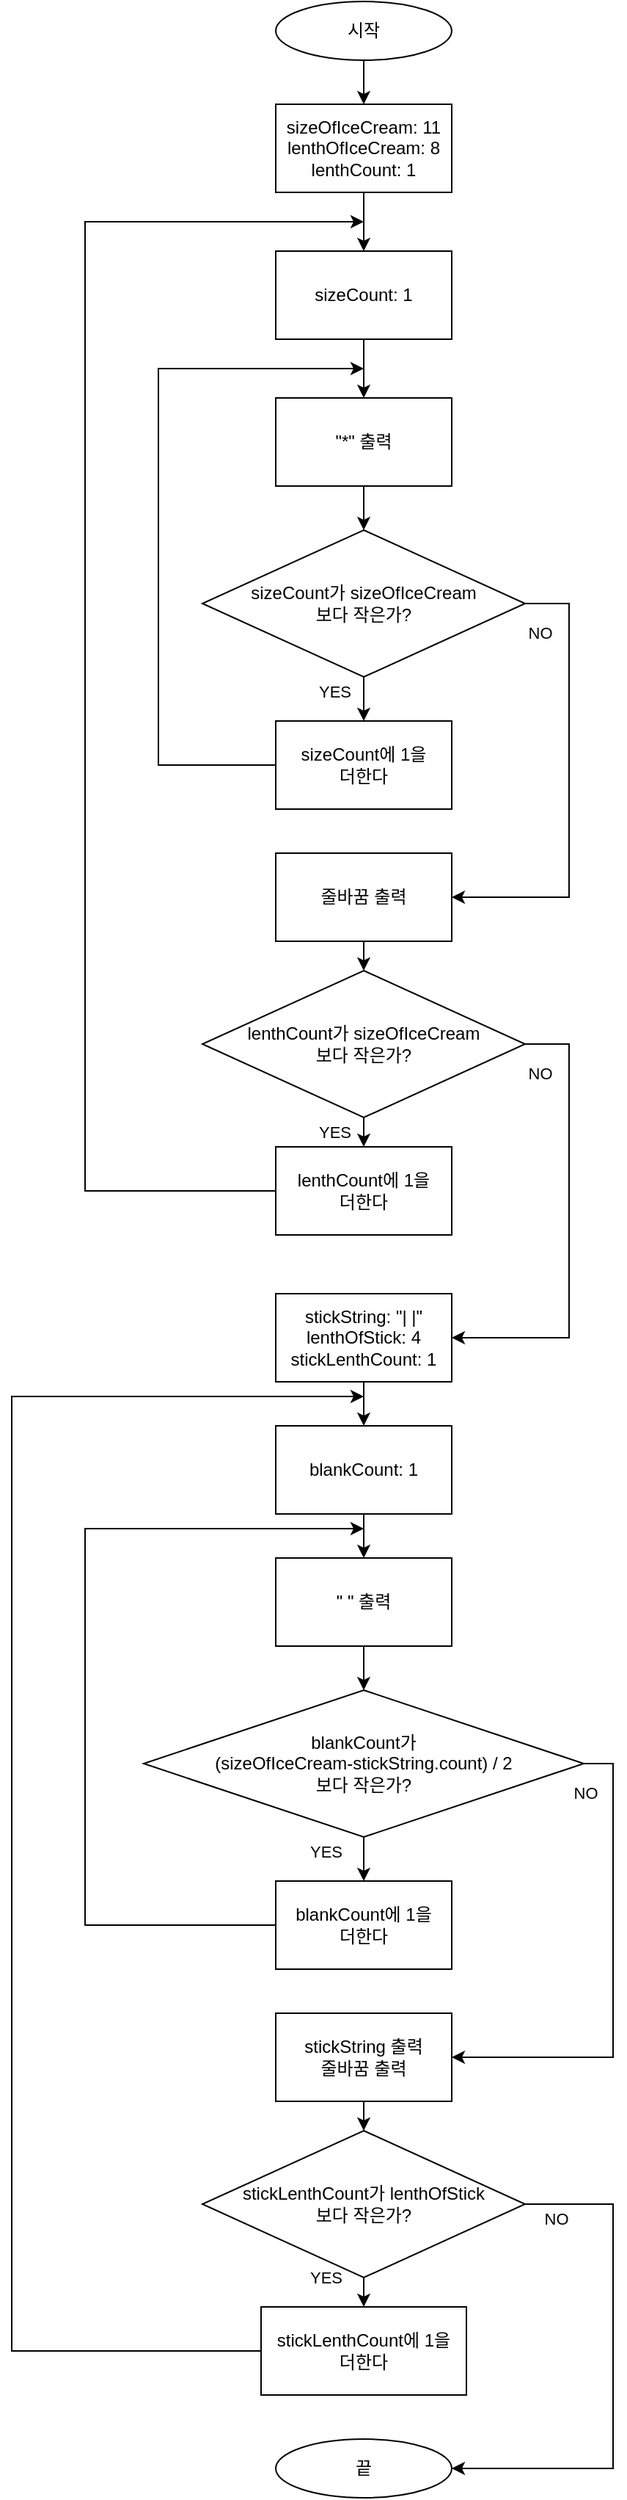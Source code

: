<mxfile version="20.5.1" type="device"><diagram id="C5RBs43oDa-KdzZeNtuy" name="Page-1"><mxGraphModel dx="1063" dy="953" grid="1" gridSize="10" guides="1" tooltips="1" connect="1" arrows="1" fold="1" page="1" pageScale="1" pageWidth="827" pageHeight="1169" math="0" shadow="0"><root><mxCell id="WIyWlLk6GJQsqaUBKTNV-0"/><mxCell id="WIyWlLk6GJQsqaUBKTNV-1" parent="WIyWlLk6GJQsqaUBKTNV-0"/><mxCell id="x8sSBA6i7VlkJJeCgBDN-0" value="시작" style="ellipse;whiteSpace=wrap;html=1;" vertex="1" parent="WIyWlLk6GJQsqaUBKTNV-1"><mxGeometry x="350" y="90" width="120" height="40" as="geometry"/></mxCell><mxCell id="x8sSBA6i7VlkJJeCgBDN-1" value="sizeOfIceCream: 11&lt;br&gt;lenthOfIceCream: 8&lt;br&gt;lenthCount: 1" style="rounded=0;whiteSpace=wrap;html=1;" vertex="1" parent="WIyWlLk6GJQsqaUBKTNV-1"><mxGeometry x="350" y="160" width="120" height="60" as="geometry"/></mxCell><mxCell id="x8sSBA6i7VlkJJeCgBDN-8" style="edgeStyle=orthogonalEdgeStyle;rounded=0;orthogonalLoop=1;jettySize=auto;html=1;exitX=0.5;exitY=1;exitDx=0;exitDy=0;entryX=0.5;entryY=0;entryDx=0;entryDy=0;" edge="1" parent="WIyWlLk6GJQsqaUBKTNV-1" source="x8sSBA6i7VlkJJeCgBDN-2" target="x8sSBA6i7VlkJJeCgBDN-4"><mxGeometry relative="1" as="geometry"/></mxCell><mxCell id="x8sSBA6i7VlkJJeCgBDN-2" value="&quot;*&quot; 출력" style="rounded=0;whiteSpace=wrap;html=1;" vertex="1" parent="WIyWlLk6GJQsqaUBKTNV-1"><mxGeometry x="350" y="360" width="120" height="60" as="geometry"/></mxCell><mxCell id="x8sSBA6i7VlkJJeCgBDN-3" value="sizeCount에 1을 &lt;br&gt;더한다" style="rounded=0;whiteSpace=wrap;html=1;" vertex="1" parent="WIyWlLk6GJQsqaUBKTNV-1"><mxGeometry x="350" y="580" width="120" height="60" as="geometry"/></mxCell><mxCell id="x8sSBA6i7VlkJJeCgBDN-12" style="edgeStyle=orthogonalEdgeStyle;rounded=0;orthogonalLoop=1;jettySize=auto;html=1;exitX=0.5;exitY=1;exitDx=0;exitDy=0;entryX=0.5;entryY=0;entryDx=0;entryDy=0;" edge="1" parent="WIyWlLk6GJQsqaUBKTNV-1" source="x8sSBA6i7VlkJJeCgBDN-4" target="x8sSBA6i7VlkJJeCgBDN-3"><mxGeometry relative="1" as="geometry"/></mxCell><mxCell id="x8sSBA6i7VlkJJeCgBDN-27" style="edgeStyle=orthogonalEdgeStyle;rounded=0;orthogonalLoop=1;jettySize=auto;html=1;exitX=1;exitY=0.5;exitDx=0;exitDy=0;entryX=1;entryY=0.5;entryDx=0;entryDy=0;" edge="1" parent="WIyWlLk6GJQsqaUBKTNV-1" source="x8sSBA6i7VlkJJeCgBDN-4" target="x8sSBA6i7VlkJJeCgBDN-17"><mxGeometry relative="1" as="geometry"><Array as="points"><mxPoint x="550" y="500"/><mxPoint x="550" y="700"/></Array></mxGeometry></mxCell><mxCell id="x8sSBA6i7VlkJJeCgBDN-4" value="sizeCount가 sizeOfIceCream&lt;br&gt;보다 작은가?" style="rhombus;whiteSpace=wrap;html=1;" vertex="1" parent="WIyWlLk6GJQsqaUBKTNV-1"><mxGeometry x="300" y="450" width="220" height="100" as="geometry"/></mxCell><mxCell id="x8sSBA6i7VlkJJeCgBDN-5" value="" style="endArrow=classic;html=1;rounded=0;entryX=0.5;entryY=0;entryDx=0;entryDy=0;exitX=0.5;exitY=1;exitDx=0;exitDy=0;" edge="1" parent="WIyWlLk6GJQsqaUBKTNV-1" source="x8sSBA6i7VlkJJeCgBDN-0" target="x8sSBA6i7VlkJJeCgBDN-1"><mxGeometry width="50" height="50" relative="1" as="geometry"><mxPoint x="390" y="200" as="sourcePoint"/><mxPoint x="440" y="150" as="targetPoint"/></mxGeometry></mxCell><mxCell id="x8sSBA6i7VlkJJeCgBDN-10" value="" style="edgeStyle=elbowEdgeStyle;elbow=horizontal;endArrow=classic;html=1;rounded=0;exitX=0;exitY=0.5;exitDx=0;exitDy=0;" edge="1" parent="WIyWlLk6GJQsqaUBKTNV-1" source="x8sSBA6i7VlkJJeCgBDN-3"><mxGeometry width="50" height="50" relative="1" as="geometry"><mxPoint x="300" y="320" as="sourcePoint"/><mxPoint x="410" y="340" as="targetPoint"/><Array as="points"><mxPoint x="270" y="240"/></Array></mxGeometry></mxCell><mxCell id="x8sSBA6i7VlkJJeCgBDN-25" value="YES" style="edgeLabel;html=1;align=center;verticalAlign=middle;resizable=0;points=[];" vertex="1" connectable="0" parent="x8sSBA6i7VlkJJeCgBDN-10"><mxGeometry x="0.873" y="2" relative="1" as="geometry"><mxPoint x="11" y="222" as="offset"/></mxGeometry></mxCell><mxCell id="x8sSBA6i7VlkJJeCgBDN-26" value="NO" style="edgeLabel;html=1;align=center;verticalAlign=middle;resizable=0;points=[];" vertex="1" connectable="0" parent="x8sSBA6i7VlkJJeCgBDN-10"><mxGeometry x="0.873" y="2" relative="1" as="geometry"><mxPoint x="151" y="182" as="offset"/></mxGeometry></mxCell><mxCell id="x8sSBA6i7VlkJJeCgBDN-30" value="YES" style="edgeLabel;html=1;align=center;verticalAlign=middle;resizable=0;points=[];" vertex="1" connectable="0" parent="x8sSBA6i7VlkJJeCgBDN-10"><mxGeometry x="0.873" y="2" relative="1" as="geometry"><mxPoint x="11" y="522" as="offset"/></mxGeometry></mxCell><mxCell id="x8sSBA6i7VlkJJeCgBDN-31" value="NO" style="edgeLabel;html=1;align=center;verticalAlign=middle;resizable=0;points=[];" vertex="1" connectable="0" parent="x8sSBA6i7VlkJJeCgBDN-10"><mxGeometry x="0.873" y="2" relative="1" as="geometry"><mxPoint x="151" y="482" as="offset"/></mxGeometry></mxCell><mxCell id="x8sSBA6i7VlkJJeCgBDN-29" style="edgeStyle=orthogonalEdgeStyle;rounded=0;orthogonalLoop=1;jettySize=auto;html=1;exitX=0.5;exitY=1;exitDx=0;exitDy=0;entryX=0.5;entryY=0;entryDx=0;entryDy=0;" edge="1" parent="WIyWlLk6GJQsqaUBKTNV-1" source="x8sSBA6i7VlkJJeCgBDN-16" target="x8sSBA6i7VlkJJeCgBDN-28"><mxGeometry relative="1" as="geometry"/></mxCell><mxCell id="x8sSBA6i7VlkJJeCgBDN-37" style="edgeStyle=orthogonalEdgeStyle;rounded=0;orthogonalLoop=1;jettySize=auto;html=1;exitX=1;exitY=0.5;exitDx=0;exitDy=0;entryX=1;entryY=0.5;entryDx=0;entryDy=0;" edge="1" parent="WIyWlLk6GJQsqaUBKTNV-1" source="x8sSBA6i7VlkJJeCgBDN-16" target="x8sSBA6i7VlkJJeCgBDN-36"><mxGeometry relative="1" as="geometry"><Array as="points"><mxPoint x="550" y="800"/><mxPoint x="550" y="1000"/></Array></mxGeometry></mxCell><mxCell id="x8sSBA6i7VlkJJeCgBDN-16" value="lenthCount가 sizeOfIceCream&lt;br&gt;보다 작은가?" style="rhombus;whiteSpace=wrap;html=1;" vertex="1" parent="WIyWlLk6GJQsqaUBKTNV-1"><mxGeometry x="300" y="750" width="220" height="100" as="geometry"/></mxCell><mxCell id="x8sSBA6i7VlkJJeCgBDN-17" value="줄바꿈 출력" style="rounded=0;whiteSpace=wrap;html=1;" vertex="1" parent="WIyWlLk6GJQsqaUBKTNV-1"><mxGeometry x="350" y="670" width="120" height="60" as="geometry"/></mxCell><mxCell id="x8sSBA6i7VlkJJeCgBDN-20" value="" style="endArrow=classic;html=1;rounded=0;entryX=0.5;entryY=0;entryDx=0;entryDy=0;exitX=0.5;exitY=1;exitDx=0;exitDy=0;" edge="1" parent="WIyWlLk6GJQsqaUBKTNV-1" source="x8sSBA6i7VlkJJeCgBDN-17" target="x8sSBA6i7VlkJJeCgBDN-16"><mxGeometry width="50" height="50" relative="1" as="geometry"><mxPoint x="390" y="480" as="sourcePoint"/><mxPoint x="440" y="430" as="targetPoint"/></mxGeometry></mxCell><mxCell id="x8sSBA6i7VlkJJeCgBDN-22" value="" style="endArrow=classic;html=1;rounded=0;exitX=0.5;exitY=1;exitDx=0;exitDy=0;" edge="1" parent="WIyWlLk6GJQsqaUBKTNV-1" source="x8sSBA6i7VlkJJeCgBDN-1"><mxGeometry width="50" height="50" relative="1" as="geometry"><mxPoint x="410" y="230" as="sourcePoint"/><mxPoint x="410" y="260" as="targetPoint"/></mxGeometry></mxCell><mxCell id="x8sSBA6i7VlkJJeCgBDN-24" style="edgeStyle=orthogonalEdgeStyle;rounded=0;orthogonalLoop=1;jettySize=auto;html=1;exitX=0.5;exitY=1;exitDx=0;exitDy=0;entryX=0.5;entryY=0;entryDx=0;entryDy=0;" edge="1" parent="WIyWlLk6GJQsqaUBKTNV-1" source="x8sSBA6i7VlkJJeCgBDN-23" target="x8sSBA6i7VlkJJeCgBDN-2"><mxGeometry relative="1" as="geometry"/></mxCell><mxCell id="x8sSBA6i7VlkJJeCgBDN-23" value="sizeCount: 1" style="rounded=0;whiteSpace=wrap;html=1;" vertex="1" parent="WIyWlLk6GJQsqaUBKTNV-1"><mxGeometry x="350" y="260" width="120" height="60" as="geometry"/></mxCell><mxCell id="x8sSBA6i7VlkJJeCgBDN-35" style="edgeStyle=orthogonalEdgeStyle;rounded=0;orthogonalLoop=1;jettySize=auto;html=1;exitX=0;exitY=0.5;exitDx=0;exitDy=0;" edge="1" parent="WIyWlLk6GJQsqaUBKTNV-1" source="x8sSBA6i7VlkJJeCgBDN-28"><mxGeometry relative="1" as="geometry"><mxPoint x="410" y="240" as="targetPoint"/><Array as="points"><mxPoint x="220" y="900"/><mxPoint x="220" y="240"/></Array></mxGeometry></mxCell><mxCell id="x8sSBA6i7VlkJJeCgBDN-28" value="lenthCount에 1을 &lt;br&gt;더한다" style="rounded=0;whiteSpace=wrap;html=1;" vertex="1" parent="WIyWlLk6GJQsqaUBKTNV-1"><mxGeometry x="350" y="870" width="120" height="60" as="geometry"/></mxCell><mxCell id="x8sSBA6i7VlkJJeCgBDN-49" style="edgeStyle=orthogonalEdgeStyle;rounded=0;orthogonalLoop=1;jettySize=auto;html=1;exitX=0.5;exitY=1;exitDx=0;exitDy=0;entryX=0.5;entryY=0;entryDx=0;entryDy=0;" edge="1" parent="WIyWlLk6GJQsqaUBKTNV-1" source="x8sSBA6i7VlkJJeCgBDN-36" target="x8sSBA6i7VlkJJeCgBDN-38"><mxGeometry relative="1" as="geometry"/></mxCell><mxCell id="x8sSBA6i7VlkJJeCgBDN-36" value="stickString: &quot;| |&quot;&lt;br&gt;lenthOfStick: 4&lt;br&gt;stickLenthCount: 1" style="rounded=0;whiteSpace=wrap;html=1;" vertex="1" parent="WIyWlLk6GJQsqaUBKTNV-1"><mxGeometry x="350" y="970" width="120" height="60" as="geometry"/></mxCell><mxCell id="x8sSBA6i7VlkJJeCgBDN-50" style="edgeStyle=orthogonalEdgeStyle;rounded=0;orthogonalLoop=1;jettySize=auto;html=1;exitX=0.5;exitY=1;exitDx=0;exitDy=0;entryX=0.5;entryY=0;entryDx=0;entryDy=0;" edge="1" parent="WIyWlLk6GJQsqaUBKTNV-1" source="x8sSBA6i7VlkJJeCgBDN-38" target="x8sSBA6i7VlkJJeCgBDN-40"><mxGeometry relative="1" as="geometry"/></mxCell><mxCell id="x8sSBA6i7VlkJJeCgBDN-38" value="blankCount: 1" style="rounded=0;whiteSpace=wrap;html=1;" vertex="1" parent="WIyWlLk6GJQsqaUBKTNV-1"><mxGeometry x="350" y="1060" width="120" height="60" as="geometry"/></mxCell><mxCell id="x8sSBA6i7VlkJJeCgBDN-39" style="edgeStyle=orthogonalEdgeStyle;rounded=0;orthogonalLoop=1;jettySize=auto;html=1;exitX=0.5;exitY=1;exitDx=0;exitDy=0;entryX=0.5;entryY=0;entryDx=0;entryDy=0;" edge="1" source="x8sSBA6i7VlkJJeCgBDN-40" target="x8sSBA6i7VlkJJeCgBDN-43" parent="WIyWlLk6GJQsqaUBKTNV-1"><mxGeometry relative="1" as="geometry"/></mxCell><mxCell id="x8sSBA6i7VlkJJeCgBDN-40" value="&quot; &quot; 출력" style="rounded=0;whiteSpace=wrap;html=1;" vertex="1" parent="WIyWlLk6GJQsqaUBKTNV-1"><mxGeometry x="350" y="1150" width="120" height="60" as="geometry"/></mxCell><mxCell id="x8sSBA6i7VlkJJeCgBDN-41" value="blankCount에 1을 &lt;br&gt;더한다" style="rounded=0;whiteSpace=wrap;html=1;" vertex="1" parent="WIyWlLk6GJQsqaUBKTNV-1"><mxGeometry x="350" y="1370" width="120" height="60" as="geometry"/></mxCell><mxCell id="x8sSBA6i7VlkJJeCgBDN-42" style="edgeStyle=orthogonalEdgeStyle;rounded=0;orthogonalLoop=1;jettySize=auto;html=1;exitX=0.5;exitY=1;exitDx=0;exitDy=0;entryX=0.5;entryY=0;entryDx=0;entryDy=0;" edge="1" source="x8sSBA6i7VlkJJeCgBDN-43" target="x8sSBA6i7VlkJJeCgBDN-41" parent="WIyWlLk6GJQsqaUBKTNV-1"><mxGeometry relative="1" as="geometry"/></mxCell><mxCell id="x8sSBA6i7VlkJJeCgBDN-54" style="edgeStyle=orthogonalEdgeStyle;rounded=0;orthogonalLoop=1;jettySize=auto;html=1;exitX=1;exitY=0.5;exitDx=0;exitDy=0;entryX=1;entryY=0.5;entryDx=0;entryDy=0;" edge="1" parent="WIyWlLk6GJQsqaUBKTNV-1" source="x8sSBA6i7VlkJJeCgBDN-43" target="x8sSBA6i7VlkJJeCgBDN-51"><mxGeometry relative="1" as="geometry"/></mxCell><mxCell id="x8sSBA6i7VlkJJeCgBDN-43" value="blankCount가 &lt;br&gt;(sizeOfIceCream-stickString.count) / 2&lt;br&gt;보다 작은가?" style="rhombus;whiteSpace=wrap;html=1;" vertex="1" parent="WIyWlLk6GJQsqaUBKTNV-1"><mxGeometry x="260" y="1240" width="300" height="100" as="geometry"/></mxCell><mxCell id="x8sSBA6i7VlkJJeCgBDN-44" value="" style="edgeStyle=elbowEdgeStyle;elbow=horizontal;endArrow=classic;html=1;rounded=0;exitX=0;exitY=0.5;exitDx=0;exitDy=0;" edge="1" source="x8sSBA6i7VlkJJeCgBDN-41" parent="WIyWlLk6GJQsqaUBKTNV-1"><mxGeometry width="50" height="50" relative="1" as="geometry"><mxPoint x="300" y="1110" as="sourcePoint"/><mxPoint x="410" y="1130" as="targetPoint"/><Array as="points"><mxPoint x="220" y="1270"/></Array></mxGeometry></mxCell><mxCell id="x8sSBA6i7VlkJJeCgBDN-45" value="YES" style="edgeLabel;html=1;align=center;verticalAlign=middle;resizable=0;points=[];" vertex="1" connectable="0" parent="x8sSBA6i7VlkJJeCgBDN-44"><mxGeometry x="0.873" y="2" relative="1" as="geometry"><mxPoint x="11" y="222" as="offset"/></mxGeometry></mxCell><mxCell id="x8sSBA6i7VlkJJeCgBDN-46" value="NO" style="edgeLabel;html=1;align=center;verticalAlign=middle;resizable=0;points=[];" vertex="1" connectable="0" parent="x8sSBA6i7VlkJJeCgBDN-44"><mxGeometry x="0.873" y="2" relative="1" as="geometry"><mxPoint x="188" y="182" as="offset"/></mxGeometry></mxCell><mxCell id="x8sSBA6i7VlkJJeCgBDN-59" value="YES" style="edgeLabel;html=1;align=center;verticalAlign=middle;resizable=0;points=[];" vertex="1" connectable="0" parent="x8sSBA6i7VlkJJeCgBDN-44"><mxGeometry x="0.873" y="2" relative="1" as="geometry"><mxPoint x="11" y="512" as="offset"/></mxGeometry></mxCell><mxCell id="x8sSBA6i7VlkJJeCgBDN-60" value="NO" style="edgeLabel;html=1;align=center;verticalAlign=middle;resizable=0;points=[];" vertex="1" connectable="0" parent="x8sSBA6i7VlkJJeCgBDN-44"><mxGeometry x="0.873" y="2" relative="1" as="geometry"><mxPoint x="168" y="472" as="offset"/></mxGeometry></mxCell><mxCell id="x8sSBA6i7VlkJJeCgBDN-55" style="edgeStyle=orthogonalEdgeStyle;rounded=0;orthogonalLoop=1;jettySize=auto;html=1;exitX=0.5;exitY=1;exitDx=0;exitDy=0;entryX=0.5;entryY=0;entryDx=0;entryDy=0;" edge="1" parent="WIyWlLk6GJQsqaUBKTNV-1" source="x8sSBA6i7VlkJJeCgBDN-51" target="x8sSBA6i7VlkJJeCgBDN-52"><mxGeometry relative="1" as="geometry"/></mxCell><mxCell id="x8sSBA6i7VlkJJeCgBDN-51" value="stickString 출력&lt;br&gt;줄바꿈 출력" style="rounded=0;whiteSpace=wrap;html=1;" vertex="1" parent="WIyWlLk6GJQsqaUBKTNV-1"><mxGeometry x="350" y="1460" width="120" height="60" as="geometry"/></mxCell><mxCell id="x8sSBA6i7VlkJJeCgBDN-56" style="edgeStyle=orthogonalEdgeStyle;rounded=0;orthogonalLoop=1;jettySize=auto;html=1;exitX=0.5;exitY=1;exitDx=0;exitDy=0;entryX=0.5;entryY=0;entryDx=0;entryDy=0;" edge="1" parent="WIyWlLk6GJQsqaUBKTNV-1" source="x8sSBA6i7VlkJJeCgBDN-52" target="x8sSBA6i7VlkJJeCgBDN-53"><mxGeometry relative="1" as="geometry"/></mxCell><mxCell id="x8sSBA6i7VlkJJeCgBDN-62" style="edgeStyle=orthogonalEdgeStyle;rounded=0;orthogonalLoop=1;jettySize=auto;html=1;exitX=1;exitY=0.5;exitDx=0;exitDy=0;entryX=1;entryY=0.5;entryDx=0;entryDy=0;" edge="1" parent="WIyWlLk6GJQsqaUBKTNV-1" source="x8sSBA6i7VlkJJeCgBDN-52" target="x8sSBA6i7VlkJJeCgBDN-61"><mxGeometry relative="1" as="geometry"><Array as="points"><mxPoint x="580" y="1590"/><mxPoint x="580" y="1770"/></Array></mxGeometry></mxCell><mxCell id="x8sSBA6i7VlkJJeCgBDN-52" value="stickLenthCount가 lenthOfStick&lt;br&gt;보다 작은가?" style="rhombus;whiteSpace=wrap;html=1;" vertex="1" parent="WIyWlLk6GJQsqaUBKTNV-1"><mxGeometry x="300" y="1540" width="220" height="100" as="geometry"/></mxCell><mxCell id="x8sSBA6i7VlkJJeCgBDN-58" style="edgeStyle=orthogonalEdgeStyle;rounded=0;orthogonalLoop=1;jettySize=auto;html=1;exitX=0;exitY=0.5;exitDx=0;exitDy=0;" edge="1" parent="WIyWlLk6GJQsqaUBKTNV-1" source="x8sSBA6i7VlkJJeCgBDN-53"><mxGeometry relative="1" as="geometry"><mxPoint x="410" y="1040" as="targetPoint"/><Array as="points"><mxPoint x="170" y="1690"/><mxPoint x="170" y="1040"/></Array></mxGeometry></mxCell><mxCell id="x8sSBA6i7VlkJJeCgBDN-53" value="stickLenthCount에 1을 &lt;br&gt;더한다" style="rounded=0;whiteSpace=wrap;html=1;" vertex="1" parent="WIyWlLk6GJQsqaUBKTNV-1"><mxGeometry x="340" y="1660" width="140" height="60" as="geometry"/></mxCell><mxCell id="x8sSBA6i7VlkJJeCgBDN-61" value="끝" style="ellipse;whiteSpace=wrap;html=1;" vertex="1" parent="WIyWlLk6GJQsqaUBKTNV-1"><mxGeometry x="350" y="1750" width="120" height="40" as="geometry"/></mxCell></root></mxGraphModel></diagram></mxfile>